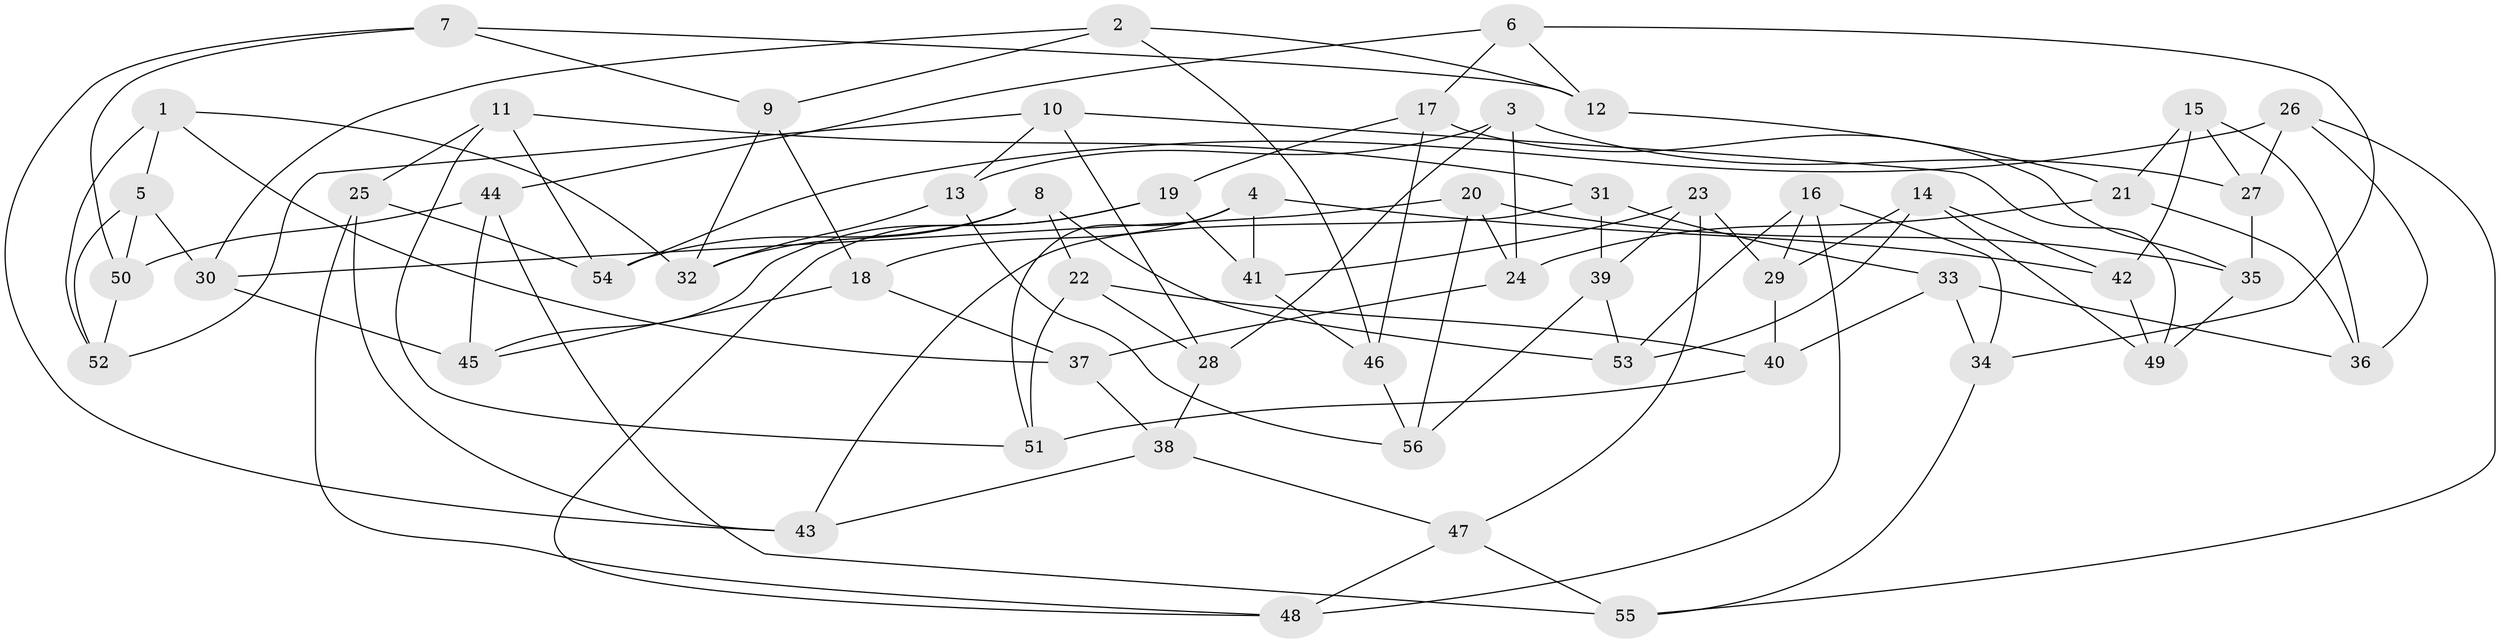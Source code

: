 // Generated by graph-tools (version 1.1) at 2025/26/03/09/25 03:26:55]
// undirected, 56 vertices, 112 edges
graph export_dot {
graph [start="1"]
  node [color=gray90,style=filled];
  1;
  2;
  3;
  4;
  5;
  6;
  7;
  8;
  9;
  10;
  11;
  12;
  13;
  14;
  15;
  16;
  17;
  18;
  19;
  20;
  21;
  22;
  23;
  24;
  25;
  26;
  27;
  28;
  29;
  30;
  31;
  32;
  33;
  34;
  35;
  36;
  37;
  38;
  39;
  40;
  41;
  42;
  43;
  44;
  45;
  46;
  47;
  48;
  49;
  50;
  51;
  52;
  53;
  54;
  55;
  56;
  1 -- 32;
  1 -- 37;
  1 -- 52;
  1 -- 5;
  2 -- 12;
  2 -- 9;
  2 -- 46;
  2 -- 30;
  3 -- 27;
  3 -- 28;
  3 -- 13;
  3 -- 24;
  4 -- 41;
  4 -- 51;
  4 -- 42;
  4 -- 18;
  5 -- 30;
  5 -- 50;
  5 -- 52;
  6 -- 12;
  6 -- 17;
  6 -- 44;
  6 -- 34;
  7 -- 9;
  7 -- 12;
  7 -- 43;
  7 -- 50;
  8 -- 54;
  8 -- 22;
  8 -- 32;
  8 -- 53;
  9 -- 32;
  9 -- 18;
  10 -- 28;
  10 -- 13;
  10 -- 49;
  10 -- 52;
  11 -- 51;
  11 -- 25;
  11 -- 31;
  11 -- 54;
  12 -- 21;
  13 -- 56;
  13 -- 32;
  14 -- 49;
  14 -- 42;
  14 -- 29;
  14 -- 53;
  15 -- 27;
  15 -- 36;
  15 -- 21;
  15 -- 42;
  16 -- 53;
  16 -- 34;
  16 -- 29;
  16 -- 48;
  17 -- 46;
  17 -- 19;
  17 -- 35;
  18 -- 45;
  18 -- 37;
  19 -- 48;
  19 -- 45;
  19 -- 41;
  20 -- 56;
  20 -- 24;
  20 -- 35;
  20 -- 30;
  21 -- 36;
  21 -- 24;
  22 -- 40;
  22 -- 51;
  22 -- 28;
  23 -- 47;
  23 -- 41;
  23 -- 39;
  23 -- 29;
  24 -- 37;
  25 -- 43;
  25 -- 54;
  25 -- 48;
  26 -- 36;
  26 -- 27;
  26 -- 54;
  26 -- 55;
  27 -- 35;
  28 -- 38;
  29 -- 40;
  30 -- 45;
  31 -- 33;
  31 -- 43;
  31 -- 39;
  33 -- 40;
  33 -- 36;
  33 -- 34;
  34 -- 55;
  35 -- 49;
  37 -- 38;
  38 -- 43;
  38 -- 47;
  39 -- 56;
  39 -- 53;
  40 -- 51;
  41 -- 46;
  42 -- 49;
  44 -- 45;
  44 -- 55;
  44 -- 50;
  46 -- 56;
  47 -- 55;
  47 -- 48;
  50 -- 52;
}
